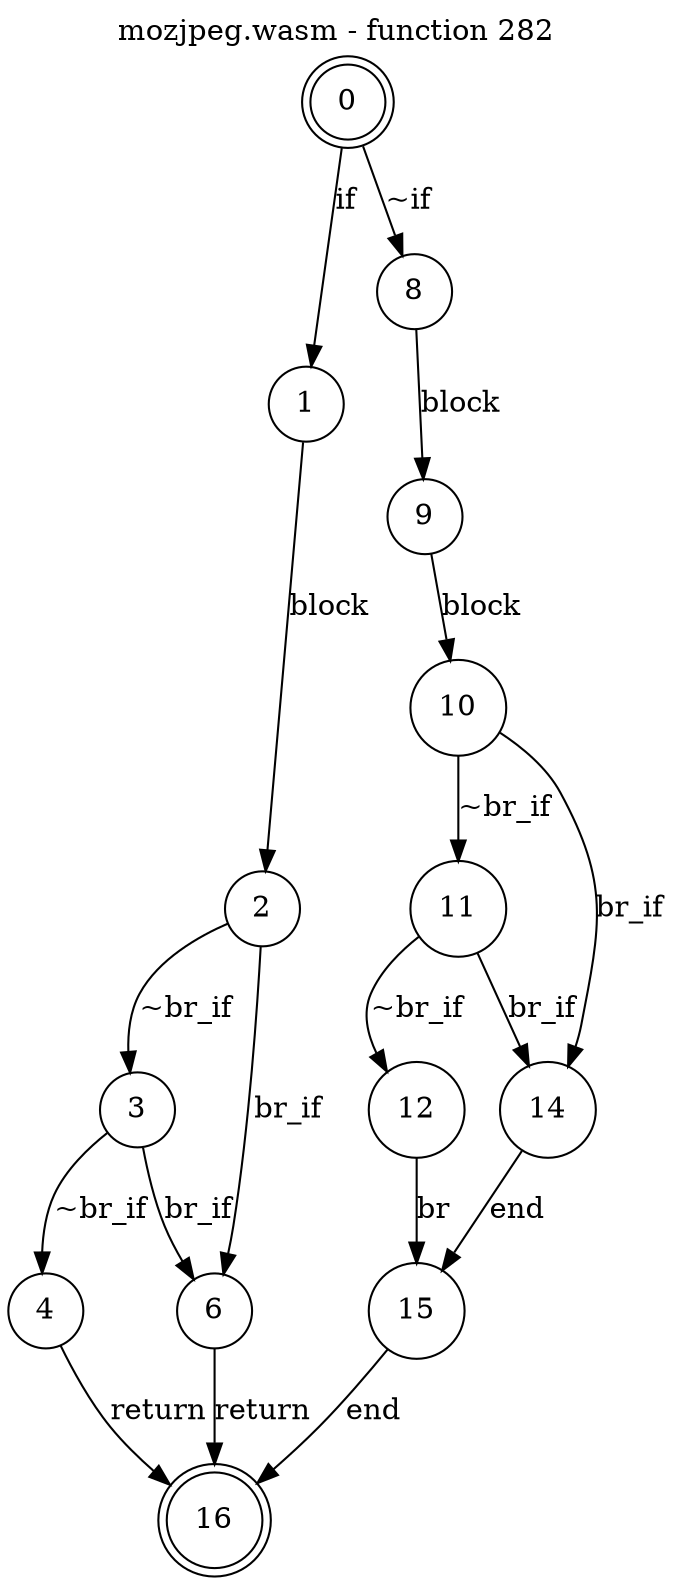 digraph finite_state_machine {
    label = "mozjpeg.wasm - function 282"
    labelloc =  t
    labelfontsize = 16
    labelfontcolor = black
    labelfontname = "Helvetica"
    node [shape = doublecircle]; 0 16;
    node [shape = circle];
    0 -> 1[label="if"];
    0 -> 8[label="~if"];
    1 -> 2[label="block"];
    2 -> 3[label="~br_if"];
    2 -> 6[label="br_if"];
    3 -> 4[label="~br_if"];
    3 -> 6[label="br_if"];
    4 -> 16[label="return"];
    6 -> 16[label="return"];
    8 -> 9[label="block"];
    9 -> 10[label="block"];
    10 -> 11[label="~br_if"];
    10 -> 14[label="br_if"];
    11 -> 12[label="~br_if"];
    11 -> 14[label="br_if"];
    12 -> 15[label="br"];
    14 -> 15[label="end"];
    15 -> 16[label="end"];
}
